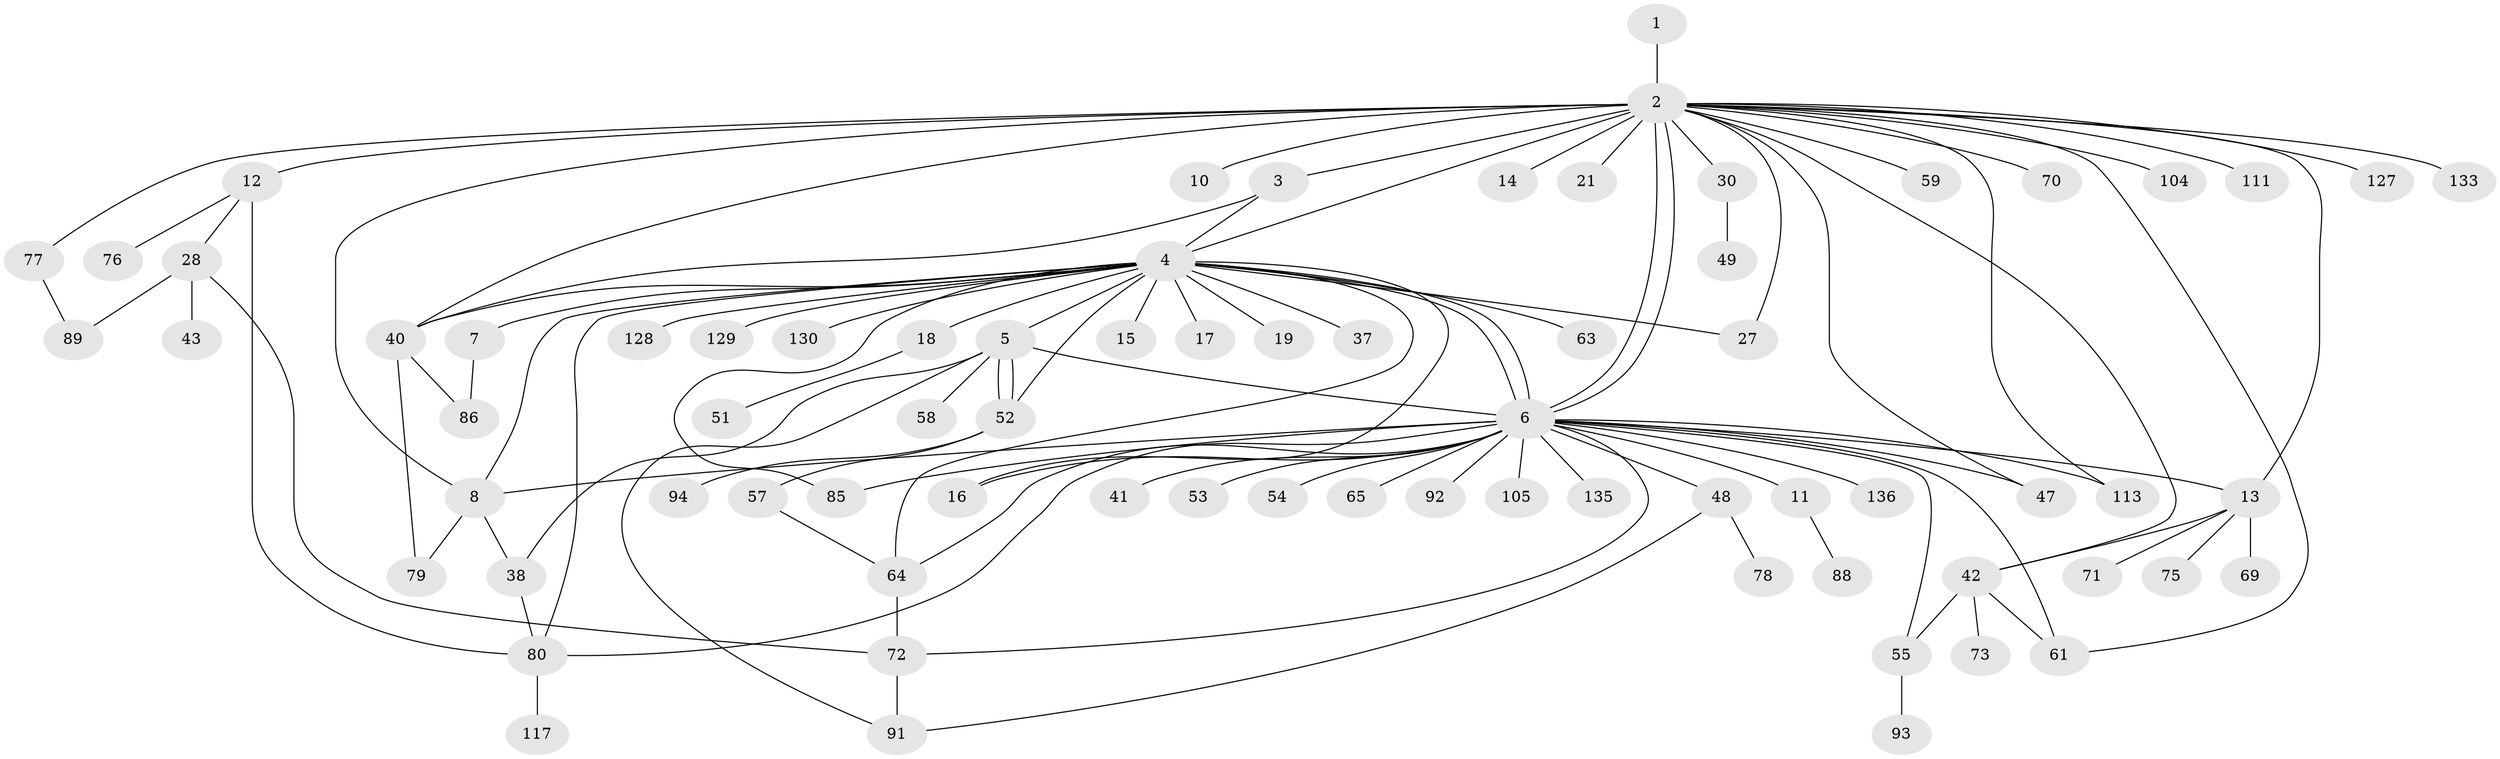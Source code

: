 // original degree distribution, {2: 0.21476510067114093, 22: 0.013422818791946308, 3: 0.09395973154362416, 23: 0.006711409395973154, 9: 0.013422818791946308, 16: 0.006711409395973154, 1: 0.5167785234899329, 8: 0.006711409395973154, 5: 0.04697986577181208, 4: 0.053691275167785234, 14: 0.006711409395973154, 6: 0.013422818791946308, 7: 0.006711409395973154}
// Generated by graph-tools (version 1.1) at 2025/14/03/09/25 04:14:22]
// undirected, 74 vertices, 107 edges
graph export_dot {
graph [start="1"]
  node [color=gray90,style=filled];
  1 [super="+33"];
  2 [super="+39+9+146+141+137+83"];
  3;
  4 [super="+32+20"];
  5 [super="+142+68"];
  6 [super="+45+23+98+149"];
  7 [super="+56"];
  8 [super="+108+24+35+26"];
  10;
  11;
  12 [super="+87+97+147+74"];
  13 [super="+29+66+22"];
  14;
  15;
  16;
  17;
  18;
  19 [super="+143+31"];
  21 [super="+103+110+145"];
  27 [super="+106+95"];
  28;
  30;
  37;
  38 [super="+50+46+44+119"];
  40 [super="+102"];
  41;
  42;
  43;
  47 [super="+121"];
  48 [super="+67"];
  49 [super="+82+107"];
  51;
  52;
  53;
  54;
  55;
  57;
  58;
  59;
  61 [super="+81+62"];
  63;
  64;
  65;
  69;
  70;
  71;
  72;
  73 [super="+144"];
  75;
  76;
  77;
  78;
  79 [super="+101"];
  80;
  85 [super="+126"];
  86;
  88;
  89 [super="+109"];
  91;
  92;
  93;
  94;
  104;
  105;
  111;
  113;
  117;
  127;
  128;
  129;
  130;
  133;
  135;
  136;
  1 -- 2;
  2 -- 3;
  2 -- 6;
  2 -- 6;
  2 -- 10;
  2 -- 12 [weight=2];
  2 -- 21 [weight=2];
  2 -- 27;
  2 -- 30;
  2 -- 42;
  2 -- 59;
  2 -- 70;
  2 -- 77;
  2 -- 13 [weight=2];
  2 -- 4 [weight=2];
  2 -- 133;
  2 -- 8 [weight=2];
  2 -- 104;
  2 -- 40 [weight=2];
  2 -- 14;
  2 -- 111;
  2 -- 47;
  2 -- 113;
  2 -- 61;
  2 -- 127;
  3 -- 4;
  3 -- 40;
  4 -- 5;
  4 -- 6 [weight=2];
  4 -- 6;
  4 -- 7;
  4 -- 8 [weight=2];
  4 -- 15;
  4 -- 16;
  4 -- 17;
  4 -- 18;
  4 -- 19;
  4 -- 37;
  4 -- 52;
  4 -- 64;
  4 -- 85;
  4 -- 128;
  4 -- 129;
  4 -- 130;
  4 -- 27;
  4 -- 80;
  4 -- 40;
  4 -- 63;
  5 -- 6;
  5 -- 38;
  5 -- 52;
  5 -- 52;
  5 -- 58;
  5 -- 91;
  6 -- 11;
  6 -- 16;
  6 -- 41;
  6 -- 48 [weight=2];
  6 -- 61;
  6 -- 72;
  6 -- 92;
  6 -- 105;
  6 -- 113;
  6 -- 135;
  6 -- 136;
  6 -- 85;
  6 -- 47;
  6 -- 64;
  6 -- 65;
  6 -- 13 [weight=2];
  6 -- 80;
  6 -- 53;
  6 -- 54;
  6 -- 55;
  6 -- 8;
  7 -- 86;
  8 -- 79;
  8 -- 38;
  11 -- 88;
  12 -- 28;
  12 -- 76;
  12 -- 80;
  13 -- 42;
  13 -- 75;
  13 -- 69;
  13 -- 71;
  18 -- 51;
  28 -- 43;
  28 -- 72;
  28 -- 89;
  30 -- 49;
  38 -- 80;
  40 -- 86;
  40 -- 79;
  42 -- 55;
  42 -- 73;
  42 -- 61;
  48 -- 91;
  48 -- 78;
  52 -- 57;
  52 -- 94;
  55 -- 93;
  57 -- 64;
  64 -- 72;
  72 -- 91;
  77 -- 89;
  80 -- 117;
}
